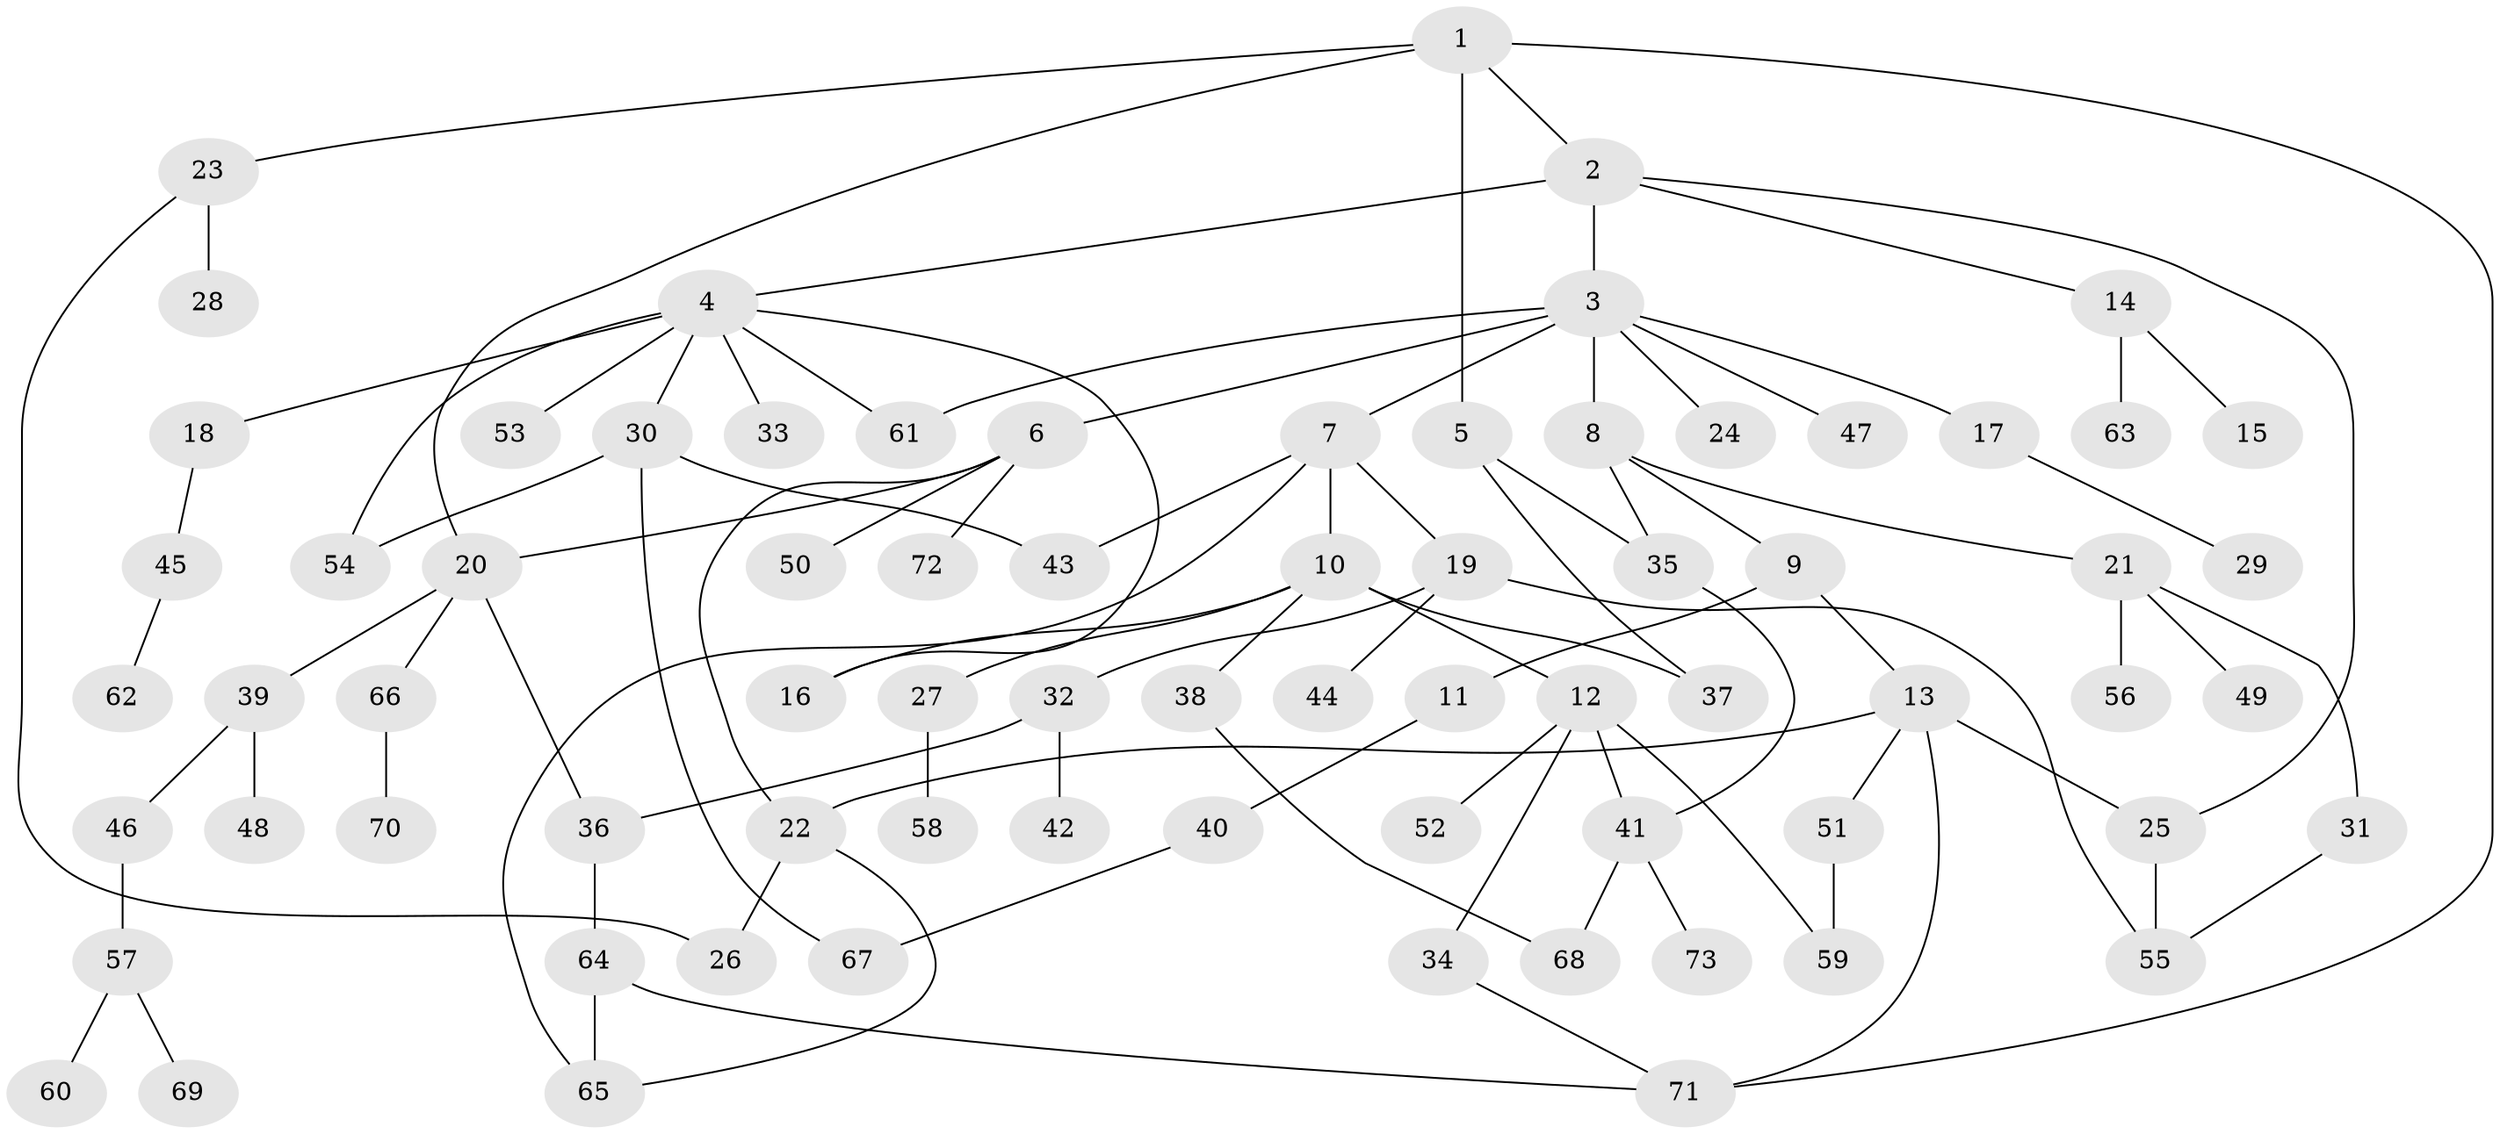 // Generated by graph-tools (version 1.1) at 2025/41/03/09/25 04:41:37]
// undirected, 73 vertices, 94 edges
graph export_dot {
graph [start="1"]
  node [color=gray90,style=filled];
  1;
  2;
  3;
  4;
  5;
  6;
  7;
  8;
  9;
  10;
  11;
  12;
  13;
  14;
  15;
  16;
  17;
  18;
  19;
  20;
  21;
  22;
  23;
  24;
  25;
  26;
  27;
  28;
  29;
  30;
  31;
  32;
  33;
  34;
  35;
  36;
  37;
  38;
  39;
  40;
  41;
  42;
  43;
  44;
  45;
  46;
  47;
  48;
  49;
  50;
  51;
  52;
  53;
  54;
  55;
  56;
  57;
  58;
  59;
  60;
  61;
  62;
  63;
  64;
  65;
  66;
  67;
  68;
  69;
  70;
  71;
  72;
  73;
  1 -- 2;
  1 -- 5;
  1 -- 23;
  1 -- 20;
  1 -- 71;
  2 -- 3;
  2 -- 4;
  2 -- 14;
  2 -- 25;
  3 -- 6;
  3 -- 7;
  3 -- 8;
  3 -- 17;
  3 -- 24;
  3 -- 47;
  3 -- 61;
  4 -- 16;
  4 -- 18;
  4 -- 30;
  4 -- 33;
  4 -- 53;
  4 -- 54;
  4 -- 61;
  5 -- 35;
  5 -- 37;
  6 -- 20;
  6 -- 50;
  6 -- 72;
  6 -- 22;
  7 -- 10;
  7 -- 19;
  7 -- 43;
  7 -- 65;
  8 -- 9;
  8 -- 21;
  8 -- 35;
  9 -- 11;
  9 -- 13;
  10 -- 12;
  10 -- 27;
  10 -- 37;
  10 -- 38;
  10 -- 16;
  11 -- 40;
  12 -- 34;
  12 -- 41;
  12 -- 52;
  12 -- 59;
  13 -- 22;
  13 -- 25;
  13 -- 51;
  13 -- 71;
  14 -- 15;
  14 -- 63;
  17 -- 29;
  18 -- 45;
  19 -- 32;
  19 -- 44;
  19 -- 55;
  20 -- 36;
  20 -- 39;
  20 -- 66;
  21 -- 31;
  21 -- 49;
  21 -- 56;
  22 -- 26;
  22 -- 65;
  23 -- 26;
  23 -- 28;
  25 -- 55;
  27 -- 58;
  30 -- 43;
  30 -- 67;
  30 -- 54;
  31 -- 55;
  32 -- 42;
  32 -- 36;
  34 -- 71;
  35 -- 41;
  36 -- 64;
  38 -- 68;
  39 -- 46;
  39 -- 48;
  40 -- 67;
  41 -- 68;
  41 -- 73;
  45 -- 62;
  46 -- 57;
  51 -- 59;
  57 -- 60;
  57 -- 69;
  64 -- 65;
  64 -- 71;
  66 -- 70;
}
